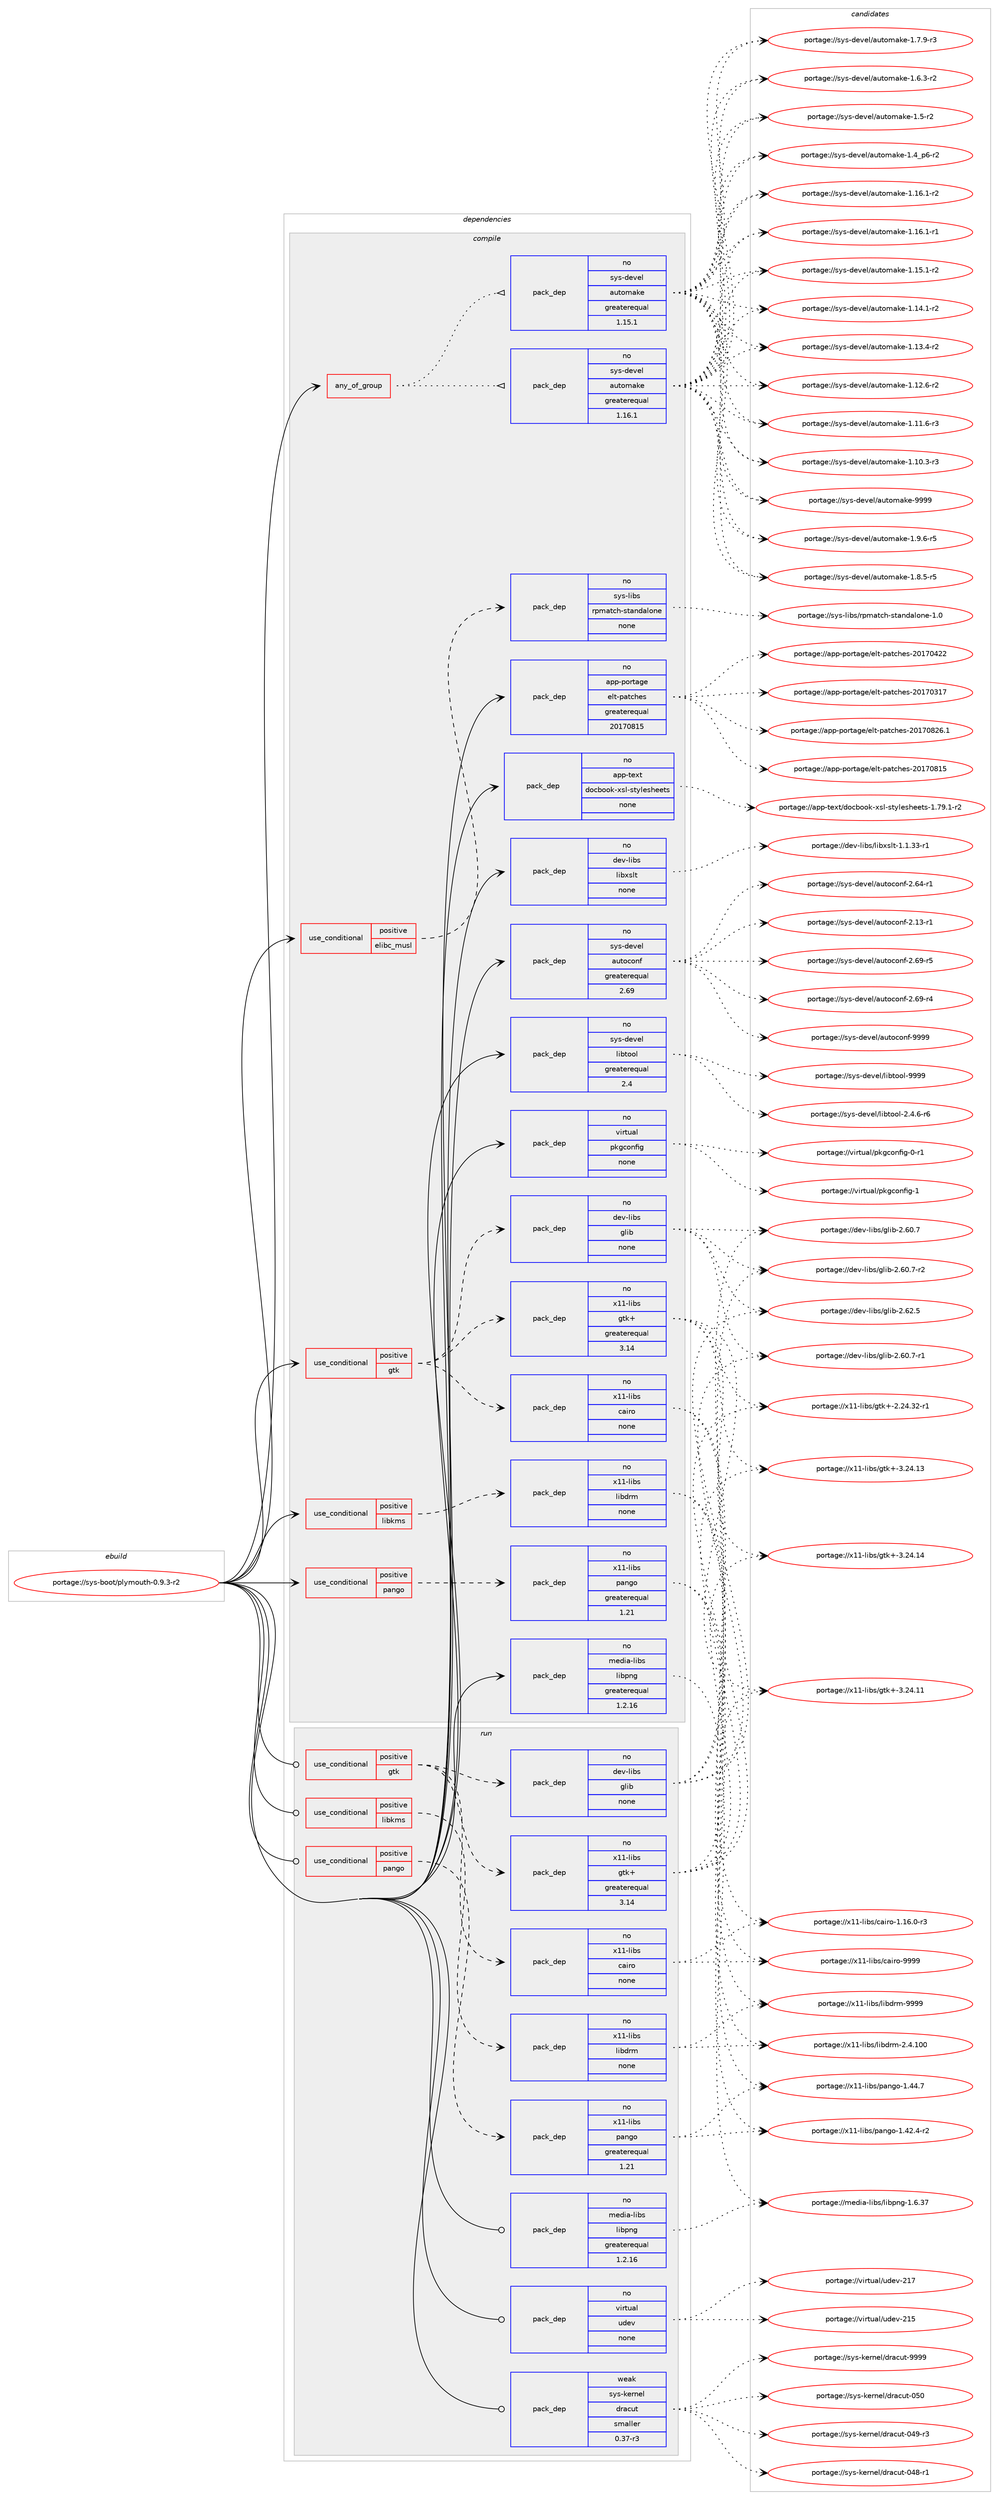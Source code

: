 digraph prolog {

# *************
# Graph options
# *************

newrank=true;
concentrate=true;
compound=true;
graph [rankdir=LR,fontname=Helvetica,fontsize=10,ranksep=1.5];#, ranksep=2.5, nodesep=0.2];
edge  [arrowhead=vee];
node  [fontname=Helvetica,fontsize=10];

# **********
# The ebuild
# **********

subgraph cluster_leftcol {
color=gray;
rank=same;
label=<<i>ebuild</i>>;
id [label="portage://sys-boot/plymouth-0.9.3-r2", color=red, width=4, href="../sys-boot/plymouth-0.9.3-r2.svg"];
}

# ****************
# The dependencies
# ****************

subgraph cluster_midcol {
color=gray;
label=<<i>dependencies</i>>;
subgraph cluster_compile {
fillcolor="#eeeeee";
style=filled;
label=<<i>compile</i>>;
subgraph any646 {
dependency26287 [label=<<TABLE BORDER="0" CELLBORDER="1" CELLSPACING="0" CELLPADDING="4"><TR><TD CELLPADDING="10">any_of_group</TD></TR></TABLE>>, shape=none, color=red];subgraph pack21157 {
dependency26288 [label=<<TABLE BORDER="0" CELLBORDER="1" CELLSPACING="0" CELLPADDING="4" WIDTH="220"><TR><TD ROWSPAN="6" CELLPADDING="30">pack_dep</TD></TR><TR><TD WIDTH="110">no</TD></TR><TR><TD>sys-devel</TD></TR><TR><TD>automake</TD></TR><TR><TD>greaterequal</TD></TR><TR><TD>1.16.1</TD></TR></TABLE>>, shape=none, color=blue];
}
dependency26287:e -> dependency26288:w [weight=20,style="dotted",arrowhead="oinv"];
subgraph pack21158 {
dependency26289 [label=<<TABLE BORDER="0" CELLBORDER="1" CELLSPACING="0" CELLPADDING="4" WIDTH="220"><TR><TD ROWSPAN="6" CELLPADDING="30">pack_dep</TD></TR><TR><TD WIDTH="110">no</TD></TR><TR><TD>sys-devel</TD></TR><TR><TD>automake</TD></TR><TR><TD>greaterequal</TD></TR><TR><TD>1.15.1</TD></TR></TABLE>>, shape=none, color=blue];
}
dependency26287:e -> dependency26289:w [weight=20,style="dotted",arrowhead="oinv"];
}
id:e -> dependency26287:w [weight=20,style="solid",arrowhead="vee"];
subgraph cond4482 {
dependency26290 [label=<<TABLE BORDER="0" CELLBORDER="1" CELLSPACING="0" CELLPADDING="4"><TR><TD ROWSPAN="3" CELLPADDING="10">use_conditional</TD></TR><TR><TD>positive</TD></TR><TR><TD>elibc_musl</TD></TR></TABLE>>, shape=none, color=red];
subgraph pack21159 {
dependency26291 [label=<<TABLE BORDER="0" CELLBORDER="1" CELLSPACING="0" CELLPADDING="4" WIDTH="220"><TR><TD ROWSPAN="6" CELLPADDING="30">pack_dep</TD></TR><TR><TD WIDTH="110">no</TD></TR><TR><TD>sys-libs</TD></TR><TR><TD>rpmatch-standalone</TD></TR><TR><TD>none</TD></TR><TR><TD></TD></TR></TABLE>>, shape=none, color=blue];
}
dependency26290:e -> dependency26291:w [weight=20,style="dashed",arrowhead="vee"];
}
id:e -> dependency26290:w [weight=20,style="solid",arrowhead="vee"];
subgraph cond4483 {
dependency26292 [label=<<TABLE BORDER="0" CELLBORDER="1" CELLSPACING="0" CELLPADDING="4"><TR><TD ROWSPAN="3" CELLPADDING="10">use_conditional</TD></TR><TR><TD>positive</TD></TR><TR><TD>gtk</TD></TR></TABLE>>, shape=none, color=red];
subgraph pack21160 {
dependency26293 [label=<<TABLE BORDER="0" CELLBORDER="1" CELLSPACING="0" CELLPADDING="4" WIDTH="220"><TR><TD ROWSPAN="6" CELLPADDING="30">pack_dep</TD></TR><TR><TD WIDTH="110">no</TD></TR><TR><TD>dev-libs</TD></TR><TR><TD>glib</TD></TR><TR><TD>none</TD></TR><TR><TD></TD></TR></TABLE>>, shape=none, color=blue];
}
dependency26292:e -> dependency26293:w [weight=20,style="dashed",arrowhead="vee"];
subgraph pack21161 {
dependency26294 [label=<<TABLE BORDER="0" CELLBORDER="1" CELLSPACING="0" CELLPADDING="4" WIDTH="220"><TR><TD ROWSPAN="6" CELLPADDING="30">pack_dep</TD></TR><TR><TD WIDTH="110">no</TD></TR><TR><TD>x11-libs</TD></TR><TR><TD>gtk+</TD></TR><TR><TD>greaterequal</TD></TR><TR><TD>3.14</TD></TR></TABLE>>, shape=none, color=blue];
}
dependency26292:e -> dependency26294:w [weight=20,style="dashed",arrowhead="vee"];
subgraph pack21162 {
dependency26295 [label=<<TABLE BORDER="0" CELLBORDER="1" CELLSPACING="0" CELLPADDING="4" WIDTH="220"><TR><TD ROWSPAN="6" CELLPADDING="30">pack_dep</TD></TR><TR><TD WIDTH="110">no</TD></TR><TR><TD>x11-libs</TD></TR><TR><TD>cairo</TD></TR><TR><TD>none</TD></TR><TR><TD></TD></TR></TABLE>>, shape=none, color=blue];
}
dependency26292:e -> dependency26295:w [weight=20,style="dashed",arrowhead="vee"];
}
id:e -> dependency26292:w [weight=20,style="solid",arrowhead="vee"];
subgraph cond4484 {
dependency26296 [label=<<TABLE BORDER="0" CELLBORDER="1" CELLSPACING="0" CELLPADDING="4"><TR><TD ROWSPAN="3" CELLPADDING="10">use_conditional</TD></TR><TR><TD>positive</TD></TR><TR><TD>libkms</TD></TR></TABLE>>, shape=none, color=red];
subgraph pack21163 {
dependency26297 [label=<<TABLE BORDER="0" CELLBORDER="1" CELLSPACING="0" CELLPADDING="4" WIDTH="220"><TR><TD ROWSPAN="6" CELLPADDING="30">pack_dep</TD></TR><TR><TD WIDTH="110">no</TD></TR><TR><TD>x11-libs</TD></TR><TR><TD>libdrm</TD></TR><TR><TD>none</TD></TR><TR><TD></TD></TR></TABLE>>, shape=none, color=blue];
}
dependency26296:e -> dependency26297:w [weight=20,style="dashed",arrowhead="vee"];
}
id:e -> dependency26296:w [weight=20,style="solid",arrowhead="vee"];
subgraph cond4485 {
dependency26298 [label=<<TABLE BORDER="0" CELLBORDER="1" CELLSPACING="0" CELLPADDING="4"><TR><TD ROWSPAN="3" CELLPADDING="10">use_conditional</TD></TR><TR><TD>positive</TD></TR><TR><TD>pango</TD></TR></TABLE>>, shape=none, color=red];
subgraph pack21164 {
dependency26299 [label=<<TABLE BORDER="0" CELLBORDER="1" CELLSPACING="0" CELLPADDING="4" WIDTH="220"><TR><TD ROWSPAN="6" CELLPADDING="30">pack_dep</TD></TR><TR><TD WIDTH="110">no</TD></TR><TR><TD>x11-libs</TD></TR><TR><TD>pango</TD></TR><TR><TD>greaterequal</TD></TR><TR><TD>1.21</TD></TR></TABLE>>, shape=none, color=blue];
}
dependency26298:e -> dependency26299:w [weight=20,style="dashed",arrowhead="vee"];
}
id:e -> dependency26298:w [weight=20,style="solid",arrowhead="vee"];
subgraph pack21165 {
dependency26300 [label=<<TABLE BORDER="0" CELLBORDER="1" CELLSPACING="0" CELLPADDING="4" WIDTH="220"><TR><TD ROWSPAN="6" CELLPADDING="30">pack_dep</TD></TR><TR><TD WIDTH="110">no</TD></TR><TR><TD>app-portage</TD></TR><TR><TD>elt-patches</TD></TR><TR><TD>greaterequal</TD></TR><TR><TD>20170815</TD></TR></TABLE>>, shape=none, color=blue];
}
id:e -> dependency26300:w [weight=20,style="solid",arrowhead="vee"];
subgraph pack21166 {
dependency26301 [label=<<TABLE BORDER="0" CELLBORDER="1" CELLSPACING="0" CELLPADDING="4" WIDTH="220"><TR><TD ROWSPAN="6" CELLPADDING="30">pack_dep</TD></TR><TR><TD WIDTH="110">no</TD></TR><TR><TD>app-text</TD></TR><TR><TD>docbook-xsl-stylesheets</TD></TR><TR><TD>none</TD></TR><TR><TD></TD></TR></TABLE>>, shape=none, color=blue];
}
id:e -> dependency26301:w [weight=20,style="solid",arrowhead="vee"];
subgraph pack21167 {
dependency26302 [label=<<TABLE BORDER="0" CELLBORDER="1" CELLSPACING="0" CELLPADDING="4" WIDTH="220"><TR><TD ROWSPAN="6" CELLPADDING="30">pack_dep</TD></TR><TR><TD WIDTH="110">no</TD></TR><TR><TD>dev-libs</TD></TR><TR><TD>libxslt</TD></TR><TR><TD>none</TD></TR><TR><TD></TD></TR></TABLE>>, shape=none, color=blue];
}
id:e -> dependency26302:w [weight=20,style="solid",arrowhead="vee"];
subgraph pack21168 {
dependency26303 [label=<<TABLE BORDER="0" CELLBORDER="1" CELLSPACING="0" CELLPADDING="4" WIDTH="220"><TR><TD ROWSPAN="6" CELLPADDING="30">pack_dep</TD></TR><TR><TD WIDTH="110">no</TD></TR><TR><TD>media-libs</TD></TR><TR><TD>libpng</TD></TR><TR><TD>greaterequal</TD></TR><TR><TD>1.2.16</TD></TR></TABLE>>, shape=none, color=blue];
}
id:e -> dependency26303:w [weight=20,style="solid",arrowhead="vee"];
subgraph pack21169 {
dependency26304 [label=<<TABLE BORDER="0" CELLBORDER="1" CELLSPACING="0" CELLPADDING="4" WIDTH="220"><TR><TD ROWSPAN="6" CELLPADDING="30">pack_dep</TD></TR><TR><TD WIDTH="110">no</TD></TR><TR><TD>sys-devel</TD></TR><TR><TD>autoconf</TD></TR><TR><TD>greaterequal</TD></TR><TR><TD>2.69</TD></TR></TABLE>>, shape=none, color=blue];
}
id:e -> dependency26304:w [weight=20,style="solid",arrowhead="vee"];
subgraph pack21170 {
dependency26305 [label=<<TABLE BORDER="0" CELLBORDER="1" CELLSPACING="0" CELLPADDING="4" WIDTH="220"><TR><TD ROWSPAN="6" CELLPADDING="30">pack_dep</TD></TR><TR><TD WIDTH="110">no</TD></TR><TR><TD>sys-devel</TD></TR><TR><TD>libtool</TD></TR><TR><TD>greaterequal</TD></TR><TR><TD>2.4</TD></TR></TABLE>>, shape=none, color=blue];
}
id:e -> dependency26305:w [weight=20,style="solid",arrowhead="vee"];
subgraph pack21171 {
dependency26306 [label=<<TABLE BORDER="0" CELLBORDER="1" CELLSPACING="0" CELLPADDING="4" WIDTH="220"><TR><TD ROWSPAN="6" CELLPADDING="30">pack_dep</TD></TR><TR><TD WIDTH="110">no</TD></TR><TR><TD>virtual</TD></TR><TR><TD>pkgconfig</TD></TR><TR><TD>none</TD></TR><TR><TD></TD></TR></TABLE>>, shape=none, color=blue];
}
id:e -> dependency26306:w [weight=20,style="solid",arrowhead="vee"];
}
subgraph cluster_compileandrun {
fillcolor="#eeeeee";
style=filled;
label=<<i>compile and run</i>>;
}
subgraph cluster_run {
fillcolor="#eeeeee";
style=filled;
label=<<i>run</i>>;
subgraph cond4486 {
dependency26307 [label=<<TABLE BORDER="0" CELLBORDER="1" CELLSPACING="0" CELLPADDING="4"><TR><TD ROWSPAN="3" CELLPADDING="10">use_conditional</TD></TR><TR><TD>positive</TD></TR><TR><TD>gtk</TD></TR></TABLE>>, shape=none, color=red];
subgraph pack21172 {
dependency26308 [label=<<TABLE BORDER="0" CELLBORDER="1" CELLSPACING="0" CELLPADDING="4" WIDTH="220"><TR><TD ROWSPAN="6" CELLPADDING="30">pack_dep</TD></TR><TR><TD WIDTH="110">no</TD></TR><TR><TD>dev-libs</TD></TR><TR><TD>glib</TD></TR><TR><TD>none</TD></TR><TR><TD></TD></TR></TABLE>>, shape=none, color=blue];
}
dependency26307:e -> dependency26308:w [weight=20,style="dashed",arrowhead="vee"];
subgraph pack21173 {
dependency26309 [label=<<TABLE BORDER="0" CELLBORDER="1" CELLSPACING="0" CELLPADDING="4" WIDTH="220"><TR><TD ROWSPAN="6" CELLPADDING="30">pack_dep</TD></TR><TR><TD WIDTH="110">no</TD></TR><TR><TD>x11-libs</TD></TR><TR><TD>gtk+</TD></TR><TR><TD>greaterequal</TD></TR><TR><TD>3.14</TD></TR></TABLE>>, shape=none, color=blue];
}
dependency26307:e -> dependency26309:w [weight=20,style="dashed",arrowhead="vee"];
subgraph pack21174 {
dependency26310 [label=<<TABLE BORDER="0" CELLBORDER="1" CELLSPACING="0" CELLPADDING="4" WIDTH="220"><TR><TD ROWSPAN="6" CELLPADDING="30">pack_dep</TD></TR><TR><TD WIDTH="110">no</TD></TR><TR><TD>x11-libs</TD></TR><TR><TD>cairo</TD></TR><TR><TD>none</TD></TR><TR><TD></TD></TR></TABLE>>, shape=none, color=blue];
}
dependency26307:e -> dependency26310:w [weight=20,style="dashed",arrowhead="vee"];
}
id:e -> dependency26307:w [weight=20,style="solid",arrowhead="odot"];
subgraph cond4487 {
dependency26311 [label=<<TABLE BORDER="0" CELLBORDER="1" CELLSPACING="0" CELLPADDING="4"><TR><TD ROWSPAN="3" CELLPADDING="10">use_conditional</TD></TR><TR><TD>positive</TD></TR><TR><TD>libkms</TD></TR></TABLE>>, shape=none, color=red];
subgraph pack21175 {
dependency26312 [label=<<TABLE BORDER="0" CELLBORDER="1" CELLSPACING="0" CELLPADDING="4" WIDTH="220"><TR><TD ROWSPAN="6" CELLPADDING="30">pack_dep</TD></TR><TR><TD WIDTH="110">no</TD></TR><TR><TD>x11-libs</TD></TR><TR><TD>libdrm</TD></TR><TR><TD>none</TD></TR><TR><TD></TD></TR></TABLE>>, shape=none, color=blue];
}
dependency26311:e -> dependency26312:w [weight=20,style="dashed",arrowhead="vee"];
}
id:e -> dependency26311:w [weight=20,style="solid",arrowhead="odot"];
subgraph cond4488 {
dependency26313 [label=<<TABLE BORDER="0" CELLBORDER="1" CELLSPACING="0" CELLPADDING="4"><TR><TD ROWSPAN="3" CELLPADDING="10">use_conditional</TD></TR><TR><TD>positive</TD></TR><TR><TD>pango</TD></TR></TABLE>>, shape=none, color=red];
subgraph pack21176 {
dependency26314 [label=<<TABLE BORDER="0" CELLBORDER="1" CELLSPACING="0" CELLPADDING="4" WIDTH="220"><TR><TD ROWSPAN="6" CELLPADDING="30">pack_dep</TD></TR><TR><TD WIDTH="110">no</TD></TR><TR><TD>x11-libs</TD></TR><TR><TD>pango</TD></TR><TR><TD>greaterequal</TD></TR><TR><TD>1.21</TD></TR></TABLE>>, shape=none, color=blue];
}
dependency26313:e -> dependency26314:w [weight=20,style="dashed",arrowhead="vee"];
}
id:e -> dependency26313:w [weight=20,style="solid",arrowhead="odot"];
subgraph pack21177 {
dependency26315 [label=<<TABLE BORDER="0" CELLBORDER="1" CELLSPACING="0" CELLPADDING="4" WIDTH="220"><TR><TD ROWSPAN="6" CELLPADDING="30">pack_dep</TD></TR><TR><TD WIDTH="110">no</TD></TR><TR><TD>media-libs</TD></TR><TR><TD>libpng</TD></TR><TR><TD>greaterequal</TD></TR><TR><TD>1.2.16</TD></TR></TABLE>>, shape=none, color=blue];
}
id:e -> dependency26315:w [weight=20,style="solid",arrowhead="odot"];
subgraph pack21178 {
dependency26316 [label=<<TABLE BORDER="0" CELLBORDER="1" CELLSPACING="0" CELLPADDING="4" WIDTH="220"><TR><TD ROWSPAN="6" CELLPADDING="30">pack_dep</TD></TR><TR><TD WIDTH="110">no</TD></TR><TR><TD>virtual</TD></TR><TR><TD>udev</TD></TR><TR><TD>none</TD></TR><TR><TD></TD></TR></TABLE>>, shape=none, color=blue];
}
id:e -> dependency26316:w [weight=20,style="solid",arrowhead="odot"];
subgraph pack21179 {
dependency26317 [label=<<TABLE BORDER="0" CELLBORDER="1" CELLSPACING="0" CELLPADDING="4" WIDTH="220"><TR><TD ROWSPAN="6" CELLPADDING="30">pack_dep</TD></TR><TR><TD WIDTH="110">weak</TD></TR><TR><TD>sys-kernel</TD></TR><TR><TD>dracut</TD></TR><TR><TD>smaller</TD></TR><TR><TD>0.37-r3</TD></TR></TABLE>>, shape=none, color=blue];
}
id:e -> dependency26317:w [weight=20,style="solid",arrowhead="odot"];
}
}

# **************
# The candidates
# **************

subgraph cluster_choices {
rank=same;
color=gray;
label=<<i>candidates</i>>;

subgraph choice21157 {
color=black;
nodesep=1;
choice115121115451001011181011084797117116111109971071014557575757 [label="portage://sys-devel/automake-9999", color=red, width=4,href="../sys-devel/automake-9999.svg"];
choice115121115451001011181011084797117116111109971071014549465746544511453 [label="portage://sys-devel/automake-1.9.6-r5", color=red, width=4,href="../sys-devel/automake-1.9.6-r5.svg"];
choice115121115451001011181011084797117116111109971071014549465646534511453 [label="portage://sys-devel/automake-1.8.5-r5", color=red, width=4,href="../sys-devel/automake-1.8.5-r5.svg"];
choice115121115451001011181011084797117116111109971071014549465546574511451 [label="portage://sys-devel/automake-1.7.9-r3", color=red, width=4,href="../sys-devel/automake-1.7.9-r3.svg"];
choice115121115451001011181011084797117116111109971071014549465446514511450 [label="portage://sys-devel/automake-1.6.3-r2", color=red, width=4,href="../sys-devel/automake-1.6.3-r2.svg"];
choice11512111545100101118101108479711711611110997107101454946534511450 [label="portage://sys-devel/automake-1.5-r2", color=red, width=4,href="../sys-devel/automake-1.5-r2.svg"];
choice115121115451001011181011084797117116111109971071014549465295112544511450 [label="portage://sys-devel/automake-1.4_p6-r2", color=red, width=4,href="../sys-devel/automake-1.4_p6-r2.svg"];
choice11512111545100101118101108479711711611110997107101454946495446494511450 [label="portage://sys-devel/automake-1.16.1-r2", color=red, width=4,href="../sys-devel/automake-1.16.1-r2.svg"];
choice11512111545100101118101108479711711611110997107101454946495446494511449 [label="portage://sys-devel/automake-1.16.1-r1", color=red, width=4,href="../sys-devel/automake-1.16.1-r1.svg"];
choice11512111545100101118101108479711711611110997107101454946495346494511450 [label="portage://sys-devel/automake-1.15.1-r2", color=red, width=4,href="../sys-devel/automake-1.15.1-r2.svg"];
choice11512111545100101118101108479711711611110997107101454946495246494511450 [label="portage://sys-devel/automake-1.14.1-r2", color=red, width=4,href="../sys-devel/automake-1.14.1-r2.svg"];
choice11512111545100101118101108479711711611110997107101454946495146524511450 [label="portage://sys-devel/automake-1.13.4-r2", color=red, width=4,href="../sys-devel/automake-1.13.4-r2.svg"];
choice11512111545100101118101108479711711611110997107101454946495046544511450 [label="portage://sys-devel/automake-1.12.6-r2", color=red, width=4,href="../sys-devel/automake-1.12.6-r2.svg"];
choice11512111545100101118101108479711711611110997107101454946494946544511451 [label="portage://sys-devel/automake-1.11.6-r3", color=red, width=4,href="../sys-devel/automake-1.11.6-r3.svg"];
choice11512111545100101118101108479711711611110997107101454946494846514511451 [label="portage://sys-devel/automake-1.10.3-r3", color=red, width=4,href="../sys-devel/automake-1.10.3-r3.svg"];
dependency26288:e -> choice115121115451001011181011084797117116111109971071014557575757:w [style=dotted,weight="100"];
dependency26288:e -> choice115121115451001011181011084797117116111109971071014549465746544511453:w [style=dotted,weight="100"];
dependency26288:e -> choice115121115451001011181011084797117116111109971071014549465646534511453:w [style=dotted,weight="100"];
dependency26288:e -> choice115121115451001011181011084797117116111109971071014549465546574511451:w [style=dotted,weight="100"];
dependency26288:e -> choice115121115451001011181011084797117116111109971071014549465446514511450:w [style=dotted,weight="100"];
dependency26288:e -> choice11512111545100101118101108479711711611110997107101454946534511450:w [style=dotted,weight="100"];
dependency26288:e -> choice115121115451001011181011084797117116111109971071014549465295112544511450:w [style=dotted,weight="100"];
dependency26288:e -> choice11512111545100101118101108479711711611110997107101454946495446494511450:w [style=dotted,weight="100"];
dependency26288:e -> choice11512111545100101118101108479711711611110997107101454946495446494511449:w [style=dotted,weight="100"];
dependency26288:e -> choice11512111545100101118101108479711711611110997107101454946495346494511450:w [style=dotted,weight="100"];
dependency26288:e -> choice11512111545100101118101108479711711611110997107101454946495246494511450:w [style=dotted,weight="100"];
dependency26288:e -> choice11512111545100101118101108479711711611110997107101454946495146524511450:w [style=dotted,weight="100"];
dependency26288:e -> choice11512111545100101118101108479711711611110997107101454946495046544511450:w [style=dotted,weight="100"];
dependency26288:e -> choice11512111545100101118101108479711711611110997107101454946494946544511451:w [style=dotted,weight="100"];
dependency26288:e -> choice11512111545100101118101108479711711611110997107101454946494846514511451:w [style=dotted,weight="100"];
}
subgraph choice21158 {
color=black;
nodesep=1;
choice115121115451001011181011084797117116111109971071014557575757 [label="portage://sys-devel/automake-9999", color=red, width=4,href="../sys-devel/automake-9999.svg"];
choice115121115451001011181011084797117116111109971071014549465746544511453 [label="portage://sys-devel/automake-1.9.6-r5", color=red, width=4,href="../sys-devel/automake-1.9.6-r5.svg"];
choice115121115451001011181011084797117116111109971071014549465646534511453 [label="portage://sys-devel/automake-1.8.5-r5", color=red, width=4,href="../sys-devel/automake-1.8.5-r5.svg"];
choice115121115451001011181011084797117116111109971071014549465546574511451 [label="portage://sys-devel/automake-1.7.9-r3", color=red, width=4,href="../sys-devel/automake-1.7.9-r3.svg"];
choice115121115451001011181011084797117116111109971071014549465446514511450 [label="portage://sys-devel/automake-1.6.3-r2", color=red, width=4,href="../sys-devel/automake-1.6.3-r2.svg"];
choice11512111545100101118101108479711711611110997107101454946534511450 [label="portage://sys-devel/automake-1.5-r2", color=red, width=4,href="../sys-devel/automake-1.5-r2.svg"];
choice115121115451001011181011084797117116111109971071014549465295112544511450 [label="portage://sys-devel/automake-1.4_p6-r2", color=red, width=4,href="../sys-devel/automake-1.4_p6-r2.svg"];
choice11512111545100101118101108479711711611110997107101454946495446494511450 [label="portage://sys-devel/automake-1.16.1-r2", color=red, width=4,href="../sys-devel/automake-1.16.1-r2.svg"];
choice11512111545100101118101108479711711611110997107101454946495446494511449 [label="portage://sys-devel/automake-1.16.1-r1", color=red, width=4,href="../sys-devel/automake-1.16.1-r1.svg"];
choice11512111545100101118101108479711711611110997107101454946495346494511450 [label="portage://sys-devel/automake-1.15.1-r2", color=red, width=4,href="../sys-devel/automake-1.15.1-r2.svg"];
choice11512111545100101118101108479711711611110997107101454946495246494511450 [label="portage://sys-devel/automake-1.14.1-r2", color=red, width=4,href="../sys-devel/automake-1.14.1-r2.svg"];
choice11512111545100101118101108479711711611110997107101454946495146524511450 [label="portage://sys-devel/automake-1.13.4-r2", color=red, width=4,href="../sys-devel/automake-1.13.4-r2.svg"];
choice11512111545100101118101108479711711611110997107101454946495046544511450 [label="portage://sys-devel/automake-1.12.6-r2", color=red, width=4,href="../sys-devel/automake-1.12.6-r2.svg"];
choice11512111545100101118101108479711711611110997107101454946494946544511451 [label="portage://sys-devel/automake-1.11.6-r3", color=red, width=4,href="../sys-devel/automake-1.11.6-r3.svg"];
choice11512111545100101118101108479711711611110997107101454946494846514511451 [label="portage://sys-devel/automake-1.10.3-r3", color=red, width=4,href="../sys-devel/automake-1.10.3-r3.svg"];
dependency26289:e -> choice115121115451001011181011084797117116111109971071014557575757:w [style=dotted,weight="100"];
dependency26289:e -> choice115121115451001011181011084797117116111109971071014549465746544511453:w [style=dotted,weight="100"];
dependency26289:e -> choice115121115451001011181011084797117116111109971071014549465646534511453:w [style=dotted,weight="100"];
dependency26289:e -> choice115121115451001011181011084797117116111109971071014549465546574511451:w [style=dotted,weight="100"];
dependency26289:e -> choice115121115451001011181011084797117116111109971071014549465446514511450:w [style=dotted,weight="100"];
dependency26289:e -> choice11512111545100101118101108479711711611110997107101454946534511450:w [style=dotted,weight="100"];
dependency26289:e -> choice115121115451001011181011084797117116111109971071014549465295112544511450:w [style=dotted,weight="100"];
dependency26289:e -> choice11512111545100101118101108479711711611110997107101454946495446494511450:w [style=dotted,weight="100"];
dependency26289:e -> choice11512111545100101118101108479711711611110997107101454946495446494511449:w [style=dotted,weight="100"];
dependency26289:e -> choice11512111545100101118101108479711711611110997107101454946495346494511450:w [style=dotted,weight="100"];
dependency26289:e -> choice11512111545100101118101108479711711611110997107101454946495246494511450:w [style=dotted,weight="100"];
dependency26289:e -> choice11512111545100101118101108479711711611110997107101454946495146524511450:w [style=dotted,weight="100"];
dependency26289:e -> choice11512111545100101118101108479711711611110997107101454946495046544511450:w [style=dotted,weight="100"];
dependency26289:e -> choice11512111545100101118101108479711711611110997107101454946494946544511451:w [style=dotted,weight="100"];
dependency26289:e -> choice11512111545100101118101108479711711611110997107101454946494846514511451:w [style=dotted,weight="100"];
}
subgraph choice21159 {
color=black;
nodesep=1;
choice115121115451081059811547114112109971169910445115116971101009710811111010145494648 [label="portage://sys-libs/rpmatch-standalone-1.0", color=red, width=4,href="../sys-libs/rpmatch-standalone-1.0.svg"];
dependency26291:e -> choice115121115451081059811547114112109971169910445115116971101009710811111010145494648:w [style=dotted,weight="100"];
}
subgraph choice21160 {
color=black;
nodesep=1;
choice1001011184510810598115471031081059845504654504653 [label="portage://dev-libs/glib-2.62.5", color=red, width=4,href="../dev-libs/glib-2.62.5.svg"];
choice10010111845108105981154710310810598455046544846554511450 [label="portage://dev-libs/glib-2.60.7-r2", color=red, width=4,href="../dev-libs/glib-2.60.7-r2.svg"];
choice10010111845108105981154710310810598455046544846554511449 [label="portage://dev-libs/glib-2.60.7-r1", color=red, width=4,href="../dev-libs/glib-2.60.7-r1.svg"];
choice1001011184510810598115471031081059845504654484655 [label="portage://dev-libs/glib-2.60.7", color=red, width=4,href="../dev-libs/glib-2.60.7.svg"];
dependency26293:e -> choice1001011184510810598115471031081059845504654504653:w [style=dotted,weight="100"];
dependency26293:e -> choice10010111845108105981154710310810598455046544846554511450:w [style=dotted,weight="100"];
dependency26293:e -> choice10010111845108105981154710310810598455046544846554511449:w [style=dotted,weight="100"];
dependency26293:e -> choice1001011184510810598115471031081059845504654484655:w [style=dotted,weight="100"];
}
subgraph choice21161 {
color=black;
nodesep=1;
choice1204949451081059811547103116107434551465052464952 [label="portage://x11-libs/gtk+-3.24.14", color=red, width=4,href="../x11-libs/gtk+-3.24.14.svg"];
choice1204949451081059811547103116107434551465052464951 [label="portage://x11-libs/gtk+-3.24.13", color=red, width=4,href="../x11-libs/gtk+-3.24.13.svg"];
choice1204949451081059811547103116107434551465052464949 [label="portage://x11-libs/gtk+-3.24.11", color=red, width=4,href="../x11-libs/gtk+-3.24.11.svg"];
choice12049494510810598115471031161074345504650524651504511449 [label="portage://x11-libs/gtk+-2.24.32-r1", color=red, width=4,href="../x11-libs/gtk+-2.24.32-r1.svg"];
dependency26294:e -> choice1204949451081059811547103116107434551465052464952:w [style=dotted,weight="100"];
dependency26294:e -> choice1204949451081059811547103116107434551465052464951:w [style=dotted,weight="100"];
dependency26294:e -> choice1204949451081059811547103116107434551465052464949:w [style=dotted,weight="100"];
dependency26294:e -> choice12049494510810598115471031161074345504650524651504511449:w [style=dotted,weight="100"];
}
subgraph choice21162 {
color=black;
nodesep=1;
choice120494945108105981154799971051141114557575757 [label="portage://x11-libs/cairo-9999", color=red, width=4,href="../x11-libs/cairo-9999.svg"];
choice12049494510810598115479997105114111454946495446484511451 [label="portage://x11-libs/cairo-1.16.0-r3", color=red, width=4,href="../x11-libs/cairo-1.16.0-r3.svg"];
dependency26295:e -> choice120494945108105981154799971051141114557575757:w [style=dotted,weight="100"];
dependency26295:e -> choice12049494510810598115479997105114111454946495446484511451:w [style=dotted,weight="100"];
}
subgraph choice21163 {
color=black;
nodesep=1;
choice1204949451081059811547108105981001141094557575757 [label="portage://x11-libs/libdrm-9999", color=red, width=4,href="../x11-libs/libdrm-9999.svg"];
choice1204949451081059811547108105981001141094550465246494848 [label="portage://x11-libs/libdrm-2.4.100", color=red, width=4,href="../x11-libs/libdrm-2.4.100.svg"];
dependency26297:e -> choice1204949451081059811547108105981001141094557575757:w [style=dotted,weight="100"];
dependency26297:e -> choice1204949451081059811547108105981001141094550465246494848:w [style=dotted,weight="100"];
}
subgraph choice21164 {
color=black;
nodesep=1;
choice12049494510810598115471129711010311145494652524655 [label="portage://x11-libs/pango-1.44.7", color=red, width=4,href="../x11-libs/pango-1.44.7.svg"];
choice120494945108105981154711297110103111454946525046524511450 [label="portage://x11-libs/pango-1.42.4-r2", color=red, width=4,href="../x11-libs/pango-1.42.4-r2.svg"];
dependency26299:e -> choice12049494510810598115471129711010311145494652524655:w [style=dotted,weight="100"];
dependency26299:e -> choice120494945108105981154711297110103111454946525046524511450:w [style=dotted,weight="100"];
}
subgraph choice21165 {
color=black;
nodesep=1;
choice971121124511211111411697103101471011081164511297116991041011154550484955485650544649 [label="portage://app-portage/elt-patches-20170826.1", color=red, width=4,href="../app-portage/elt-patches-20170826.1.svg"];
choice97112112451121111141169710310147101108116451129711699104101115455048495548564953 [label="portage://app-portage/elt-patches-20170815", color=red, width=4,href="../app-portage/elt-patches-20170815.svg"];
choice97112112451121111141169710310147101108116451129711699104101115455048495548525050 [label="portage://app-portage/elt-patches-20170422", color=red, width=4,href="../app-portage/elt-patches-20170422.svg"];
choice97112112451121111141169710310147101108116451129711699104101115455048495548514955 [label="portage://app-portage/elt-patches-20170317", color=red, width=4,href="../app-portage/elt-patches-20170317.svg"];
dependency26300:e -> choice971121124511211111411697103101471011081164511297116991041011154550484955485650544649:w [style=dotted,weight="100"];
dependency26300:e -> choice97112112451121111141169710310147101108116451129711699104101115455048495548564953:w [style=dotted,weight="100"];
dependency26300:e -> choice97112112451121111141169710310147101108116451129711699104101115455048495548525050:w [style=dotted,weight="100"];
dependency26300:e -> choice97112112451121111141169710310147101108116451129711699104101115455048495548514955:w [style=dotted,weight="100"];
}
subgraph choice21166 {
color=black;
nodesep=1;
choice97112112451161011201164710011199981111111074512011510845115116121108101115104101101116115454946555746494511450 [label="portage://app-text/docbook-xsl-stylesheets-1.79.1-r2", color=red, width=4,href="../app-text/docbook-xsl-stylesheets-1.79.1-r2.svg"];
dependency26301:e -> choice97112112451161011201164710011199981111111074512011510845115116121108101115104101101116115454946555746494511450:w [style=dotted,weight="100"];
}
subgraph choice21167 {
color=black;
nodesep=1;
choice10010111845108105981154710810598120115108116454946494651514511449 [label="portage://dev-libs/libxslt-1.1.33-r1", color=red, width=4,href="../dev-libs/libxslt-1.1.33-r1.svg"];
dependency26302:e -> choice10010111845108105981154710810598120115108116454946494651514511449:w [style=dotted,weight="100"];
}
subgraph choice21168 {
color=black;
nodesep=1;
choice109101100105974510810598115471081059811211010345494654465155 [label="portage://media-libs/libpng-1.6.37", color=red, width=4,href="../media-libs/libpng-1.6.37.svg"];
dependency26303:e -> choice109101100105974510810598115471081059811211010345494654465155:w [style=dotted,weight="100"];
}
subgraph choice21169 {
color=black;
nodesep=1;
choice115121115451001011181011084797117116111991111101024557575757 [label="portage://sys-devel/autoconf-9999", color=red, width=4,href="../sys-devel/autoconf-9999.svg"];
choice1151211154510010111810110847971171161119911111010245504654574511453 [label="portage://sys-devel/autoconf-2.69-r5", color=red, width=4,href="../sys-devel/autoconf-2.69-r5.svg"];
choice1151211154510010111810110847971171161119911111010245504654574511452 [label="portage://sys-devel/autoconf-2.69-r4", color=red, width=4,href="../sys-devel/autoconf-2.69-r4.svg"];
choice1151211154510010111810110847971171161119911111010245504654524511449 [label="portage://sys-devel/autoconf-2.64-r1", color=red, width=4,href="../sys-devel/autoconf-2.64-r1.svg"];
choice1151211154510010111810110847971171161119911111010245504649514511449 [label="portage://sys-devel/autoconf-2.13-r1", color=red, width=4,href="../sys-devel/autoconf-2.13-r1.svg"];
dependency26304:e -> choice115121115451001011181011084797117116111991111101024557575757:w [style=dotted,weight="100"];
dependency26304:e -> choice1151211154510010111810110847971171161119911111010245504654574511453:w [style=dotted,weight="100"];
dependency26304:e -> choice1151211154510010111810110847971171161119911111010245504654574511452:w [style=dotted,weight="100"];
dependency26304:e -> choice1151211154510010111810110847971171161119911111010245504654524511449:w [style=dotted,weight="100"];
dependency26304:e -> choice1151211154510010111810110847971171161119911111010245504649514511449:w [style=dotted,weight="100"];
}
subgraph choice21170 {
color=black;
nodesep=1;
choice1151211154510010111810110847108105981161111111084557575757 [label="portage://sys-devel/libtool-9999", color=red, width=4,href="../sys-devel/libtool-9999.svg"];
choice1151211154510010111810110847108105981161111111084550465246544511454 [label="portage://sys-devel/libtool-2.4.6-r6", color=red, width=4,href="../sys-devel/libtool-2.4.6-r6.svg"];
dependency26305:e -> choice1151211154510010111810110847108105981161111111084557575757:w [style=dotted,weight="100"];
dependency26305:e -> choice1151211154510010111810110847108105981161111111084550465246544511454:w [style=dotted,weight="100"];
}
subgraph choice21171 {
color=black;
nodesep=1;
choice1181051141161179710847112107103991111101021051034549 [label="portage://virtual/pkgconfig-1", color=red, width=4,href="../virtual/pkgconfig-1.svg"];
choice11810511411611797108471121071039911111010210510345484511449 [label="portage://virtual/pkgconfig-0-r1", color=red, width=4,href="../virtual/pkgconfig-0-r1.svg"];
dependency26306:e -> choice1181051141161179710847112107103991111101021051034549:w [style=dotted,weight="100"];
dependency26306:e -> choice11810511411611797108471121071039911111010210510345484511449:w [style=dotted,weight="100"];
}
subgraph choice21172 {
color=black;
nodesep=1;
choice1001011184510810598115471031081059845504654504653 [label="portage://dev-libs/glib-2.62.5", color=red, width=4,href="../dev-libs/glib-2.62.5.svg"];
choice10010111845108105981154710310810598455046544846554511450 [label="portage://dev-libs/glib-2.60.7-r2", color=red, width=4,href="../dev-libs/glib-2.60.7-r2.svg"];
choice10010111845108105981154710310810598455046544846554511449 [label="portage://dev-libs/glib-2.60.7-r1", color=red, width=4,href="../dev-libs/glib-2.60.7-r1.svg"];
choice1001011184510810598115471031081059845504654484655 [label="portage://dev-libs/glib-2.60.7", color=red, width=4,href="../dev-libs/glib-2.60.7.svg"];
dependency26308:e -> choice1001011184510810598115471031081059845504654504653:w [style=dotted,weight="100"];
dependency26308:e -> choice10010111845108105981154710310810598455046544846554511450:w [style=dotted,weight="100"];
dependency26308:e -> choice10010111845108105981154710310810598455046544846554511449:w [style=dotted,weight="100"];
dependency26308:e -> choice1001011184510810598115471031081059845504654484655:w [style=dotted,weight="100"];
}
subgraph choice21173 {
color=black;
nodesep=1;
choice1204949451081059811547103116107434551465052464952 [label="portage://x11-libs/gtk+-3.24.14", color=red, width=4,href="../x11-libs/gtk+-3.24.14.svg"];
choice1204949451081059811547103116107434551465052464951 [label="portage://x11-libs/gtk+-3.24.13", color=red, width=4,href="../x11-libs/gtk+-3.24.13.svg"];
choice1204949451081059811547103116107434551465052464949 [label="portage://x11-libs/gtk+-3.24.11", color=red, width=4,href="../x11-libs/gtk+-3.24.11.svg"];
choice12049494510810598115471031161074345504650524651504511449 [label="portage://x11-libs/gtk+-2.24.32-r1", color=red, width=4,href="../x11-libs/gtk+-2.24.32-r1.svg"];
dependency26309:e -> choice1204949451081059811547103116107434551465052464952:w [style=dotted,weight="100"];
dependency26309:e -> choice1204949451081059811547103116107434551465052464951:w [style=dotted,weight="100"];
dependency26309:e -> choice1204949451081059811547103116107434551465052464949:w [style=dotted,weight="100"];
dependency26309:e -> choice12049494510810598115471031161074345504650524651504511449:w [style=dotted,weight="100"];
}
subgraph choice21174 {
color=black;
nodesep=1;
choice120494945108105981154799971051141114557575757 [label="portage://x11-libs/cairo-9999", color=red, width=4,href="../x11-libs/cairo-9999.svg"];
choice12049494510810598115479997105114111454946495446484511451 [label="portage://x11-libs/cairo-1.16.0-r3", color=red, width=4,href="../x11-libs/cairo-1.16.0-r3.svg"];
dependency26310:e -> choice120494945108105981154799971051141114557575757:w [style=dotted,weight="100"];
dependency26310:e -> choice12049494510810598115479997105114111454946495446484511451:w [style=dotted,weight="100"];
}
subgraph choice21175 {
color=black;
nodesep=1;
choice1204949451081059811547108105981001141094557575757 [label="portage://x11-libs/libdrm-9999", color=red, width=4,href="../x11-libs/libdrm-9999.svg"];
choice1204949451081059811547108105981001141094550465246494848 [label="portage://x11-libs/libdrm-2.4.100", color=red, width=4,href="../x11-libs/libdrm-2.4.100.svg"];
dependency26312:e -> choice1204949451081059811547108105981001141094557575757:w [style=dotted,weight="100"];
dependency26312:e -> choice1204949451081059811547108105981001141094550465246494848:w [style=dotted,weight="100"];
}
subgraph choice21176 {
color=black;
nodesep=1;
choice12049494510810598115471129711010311145494652524655 [label="portage://x11-libs/pango-1.44.7", color=red, width=4,href="../x11-libs/pango-1.44.7.svg"];
choice120494945108105981154711297110103111454946525046524511450 [label="portage://x11-libs/pango-1.42.4-r2", color=red, width=4,href="../x11-libs/pango-1.42.4-r2.svg"];
dependency26314:e -> choice12049494510810598115471129711010311145494652524655:w [style=dotted,weight="100"];
dependency26314:e -> choice120494945108105981154711297110103111454946525046524511450:w [style=dotted,weight="100"];
}
subgraph choice21177 {
color=black;
nodesep=1;
choice109101100105974510810598115471081059811211010345494654465155 [label="portage://media-libs/libpng-1.6.37", color=red, width=4,href="../media-libs/libpng-1.6.37.svg"];
dependency26315:e -> choice109101100105974510810598115471081059811211010345494654465155:w [style=dotted,weight="100"];
}
subgraph choice21178 {
color=black;
nodesep=1;
choice118105114116117971084711710010111845504955 [label="portage://virtual/udev-217", color=red, width=4,href="../virtual/udev-217.svg"];
choice118105114116117971084711710010111845504953 [label="portage://virtual/udev-215", color=red, width=4,href="../virtual/udev-215.svg"];
dependency26316:e -> choice118105114116117971084711710010111845504955:w [style=dotted,weight="100"];
dependency26316:e -> choice118105114116117971084711710010111845504953:w [style=dotted,weight="100"];
}
subgraph choice21179 {
color=black;
nodesep=1;
choice115121115451071011141101011084710011497991171164557575757 [label="portage://sys-kernel/dracut-9999", color=red, width=4,href="../sys-kernel/dracut-9999.svg"];
choice1151211154510710111411010110847100114979911711645485348 [label="portage://sys-kernel/dracut-050", color=red, width=4,href="../sys-kernel/dracut-050.svg"];
choice11512111545107101114110101108471001149799117116454852574511451 [label="portage://sys-kernel/dracut-049-r3", color=red, width=4,href="../sys-kernel/dracut-049-r3.svg"];
choice11512111545107101114110101108471001149799117116454852564511449 [label="portage://sys-kernel/dracut-048-r1", color=red, width=4,href="../sys-kernel/dracut-048-r1.svg"];
dependency26317:e -> choice115121115451071011141101011084710011497991171164557575757:w [style=dotted,weight="100"];
dependency26317:e -> choice1151211154510710111411010110847100114979911711645485348:w [style=dotted,weight="100"];
dependency26317:e -> choice11512111545107101114110101108471001149799117116454852574511451:w [style=dotted,weight="100"];
dependency26317:e -> choice11512111545107101114110101108471001149799117116454852564511449:w [style=dotted,weight="100"];
}
}

}
